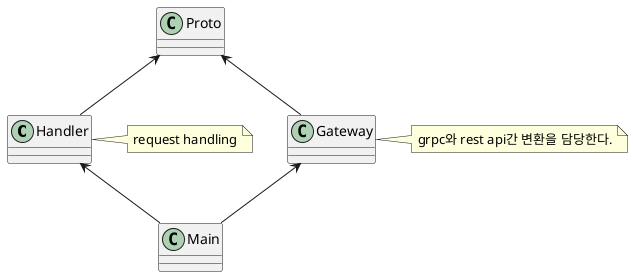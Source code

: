 @startuml

class Handler
class Gateway
class Proto
class Main

Proto <-- Handler
Proto <-- Gateway

Handler <-- Main
Gateway <-- Main

note right of Handler
    request handling
end note

note right of Gateway
    grpc와 rest api간 변환을 담당한다.
end note

@enduml